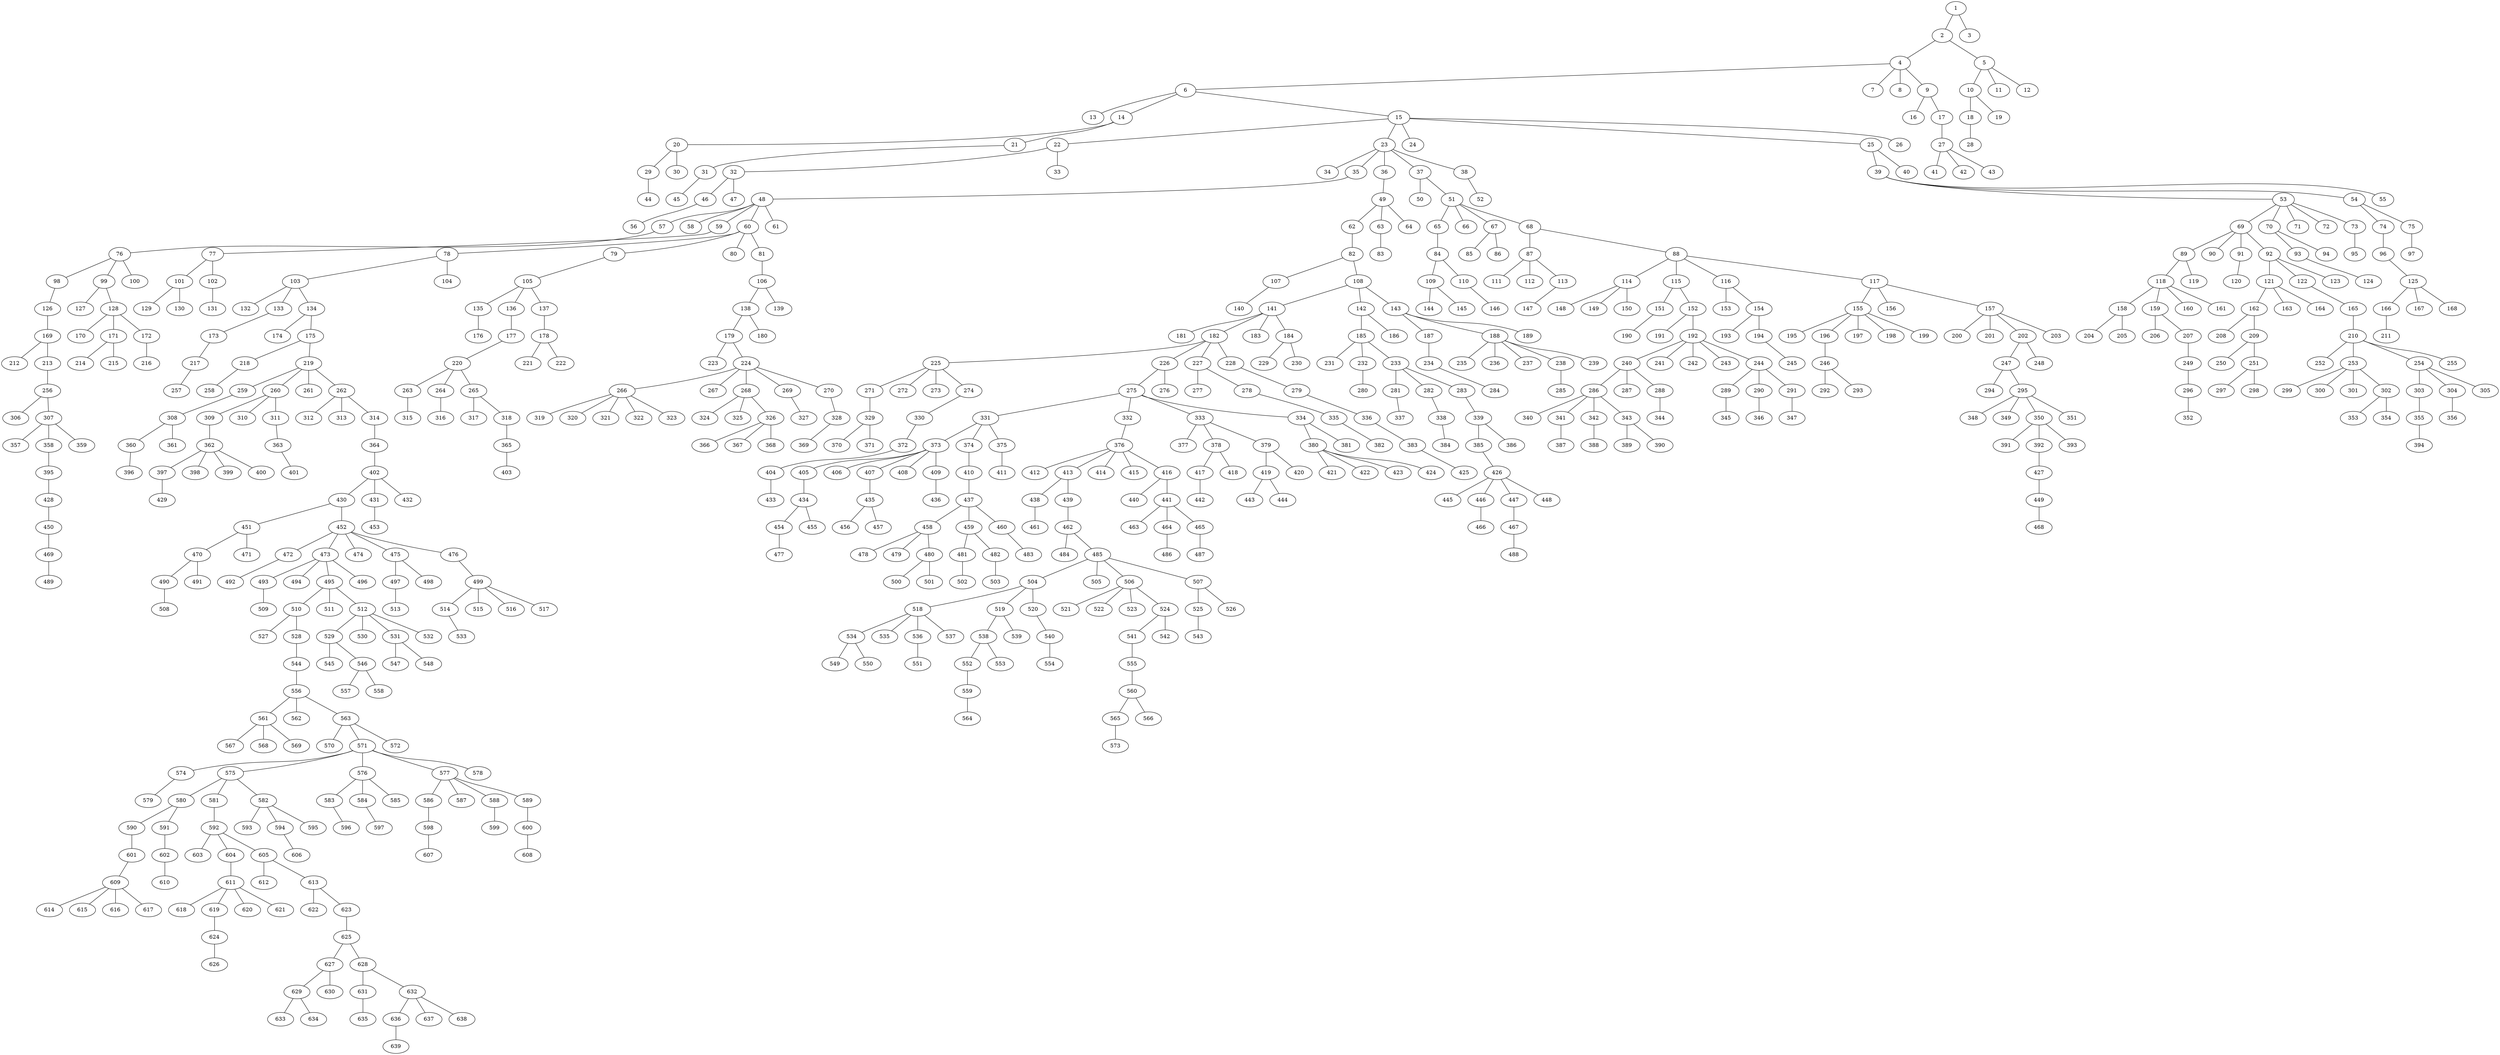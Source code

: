 graph {3066547404 [label=" 1 "];
3027245964 [label=" 2 "];
3027244204 [label=" 4 "];
3027245612 [label=" 6 "];
3027271596 [label=" 13 "];
3027245612--3027271596;
3027216652 [label=" 14 "];
3027216492 [label=" 20 "];
3027215436 [label=" 29 "];
3027217676 [label=" 44 "];
3027215436--3027217676;
3027216492--3027215436;
3027262220 [label=" 30 "];
3027216492--3027262220;
3027216652--3027216492;
3027261996 [label=" 21 "];
3028326636 [label=" 31 "];
3028292044 [label=" 45 "];
3028326636--3028292044;
3027261996--3028326636;
3027216652--3027261996;
3027245612--3027216652;
3028294892 [label=" 15 "];
3028293772 [label=" 22 "];
3028293420 [label=" 32 "];
3028293260 [label=" 46 "];
3028294156 [label=" 56 "];
3028293260--3028294156;
3028293420--3028293260;
3028254092 [label=" 47 "];
3028293420--3028254092;
3028293772--3028293420;
3028251788 [label=" 33 "];
3028293772--3028251788;
3028294892--3028293772;
3027201804 [label=" 23 "];
3027200812 [label=" 34 "];
3027201804--3027200812;
3027200364 [label=" 35 "];
3027198284 [label=" 48 "];
3027200844 [label=" 57 "];
3027201836 [label=" 76 "];
3027201068 [label=" 98 "];
3027200428 [label=" 126 "];
3027199916 [label=" 169 "];
3027199244 [label=" 212 "];
3027199916--3027199244;
3027199372 [label=" 213 "];
3027200748 [label=" 256 "];
3027199596 [label=" 306 "];
3027200748--3027199596;
3027199628 [label=" 307 "];
3027201964 [label=" 357 "];
3027199628--3027201964;
3027199884 [label=" 358 "];
3027198828 [label=" 395 "];
3027198316 [label=" 428 "];
3027199340 [label=" 450 "];
3027199020 [label=" 469 "];
3027200524 [label=" 489 "];
3027199020--3027200524;
3027199340--3027199020;
3027198316--3027199340;
3027198828--3027198316;
3027199884--3027198828;
3027199628--3027199884;
3027198380 [label=" 359 "];
3027199628--3027198380;
3027200748--3027199628;
3027199372--3027200748;
3027199916--3027199372;
3027200428--3027199916;
3027201068--3027200428;
3027201836--3027201068;
3027199180 [label=" 99 "];
3027200076 [label=" 127 "];
3027199180--3027200076;
3027200172 [label=" 128 "];
3027199116 [label=" 170 "];
3027200172--3027199116;
3027201644 [label=" 171 "];
3027201356 [label=" 214 "];
3027201644--3027201356;
3027200780 [label=" 215 "];
3027201644--3027200780;
3027200172--3027201644;
3027198604 [label=" 172 "];
3027201612 [label=" 216 "];
3027198604--3027201612;
3027200172--3027198604;
3027199180--3027200172;
3027201836--3027199180;
3027198572 [label=" 100 "];
3027201836--3027198572;
3027200844--3027201836;
3027198284--3027200844;
3028303948 [label=" 58 "];
3027198284--3028303948;
3028304044 [label=" 59 "];
3028304076 [label=" 77 "];
3028304108 [label=" 101 "];
3028304140 [label=" 129 "];
3028304108--3028304140;
3028304236 [label=" 130 "];
3028304108--3028304236;
3028304076--3028304108;
3028304364 [label=" 102 "];
3028304396 [label=" 131 "];
3028304364--3028304396;
3028304076--3028304364;
3028304044--3028304076;
3027198284--3028304044;
3028304588 [label=" 60 "];
3028304620 [label=" 78 "];
3028304652 [label=" 103 "];
3028304684 [label=" 132 "];
3028304652--3028304684;
3028304780 [label=" 133 "];
3028304812 [label=" 173 "];
3028304844 [label=" 217 "];
3028304876 [label=" 257 "];
3028304844--3028304876;
3028304812--3028304844;
3028304780--3028304812;
3028304652--3028304780;
3028305068 [label=" 134 "];
3028305100 [label=" 174 "];
3028305068--3028305100;
3028305196 [label=" 175 "];
3028305228 [label=" 218 "];
3028305260 [label=" 258 "];
3028305228--3028305260;
3028305196--3028305228;
3028305388 [label=" 219 "];
3028305420 [label=" 259 "];
3028305452 [label=" 308 "];
3028305484 [label=" 360 "];
3028305516 [label=" 396 "];
3028305484--3028305516;
3028305452--3028305484;
3028305644 [label=" 361 "];
3028305452--3028305644;
3028305420--3028305452;
3028305388--3028305420;
3028305804 [label=" 260 "];
3028305836 [label=" 309 "];
3028305868 [label=" 362 "];
3028305900 [label=" 397 "];
3028305932 [label=" 429 "];
3028305900--3028305932;
3028305868--3028305900;
3028306060 [label=" 398 "];
3028305868--3028306060;
3028306156 [label=" 399 "];
3028305868--3028306156;
3028306252 [label=" 400 "];
3028305868--3028306252;
3028305836--3028305868;
3028305804--3028305836;
3028306412 [label=" 310 "];
3028305804--3028306412;
3028306508 [label=" 311 "];
3028306540 [label=" 363 "];
3028306572 [label=" 401 "];
3028306540--3028306572;
3028306508--3028306540;
3028305804--3028306508;
3028305388--3028305804;
3028306764 [label=" 261 "];
3028305388--3028306764;
3028306860 [label=" 262 "];
3028306892 [label=" 312 "];
3028306860--3028306892;
3028306988 [label=" 313 "];
3028306860--3028306988;
3028307084 [label=" 314 "];
3028307116 [label=" 364 "];
3028307148 [label=" 402 "];
3028307180 [label=" 430 "];
3028307212 [label=" 451 "];
3028307244 [label=" 470 "];
3028307276 [label=" 490 "];
3028307308 [label=" 508 "];
3028307276--3028307308;
3028307244--3028307276;
3028307436 [label=" 491 "];
3028307244--3028307436;
3028307212--3028307244;
3028307564 [label=" 471 "];
3028307212--3028307564;
3028307180--3028307212;
3028307692 [label=" 452 "];
3028307724 [label=" 472 "];
3028307756 [label=" 492 "];
3028307724--3028307756;
3028307692--3028307724;
3028307884 [label=" 473 "];
3028307916 [label=" 493 "];
3028307948 [label=" 509 "];
3028307916--3028307948;
3028307884--3028307916;
3027306924 [label=" 494 "];
3028307884--3027306924;
3027308300 [label=" 495 "];
3027306252 [label=" 510 "];
3027307884 [label=" 527 "];
3027306252--3027307884;
3027306572 [label=" 528 "];
3027308140 [label=" 544 "];
3027308460 [label=" 556 "];
3027307468 [label=" 561 "];
3027304716 [label=" 567 "];
3027307468--3027304716;
3027307916 [label=" 568 "];
3027307468--3027307916;
3027305196 [label=" 569 "];
3027307468--3027305196;
3027308460--3027307468;
3027306988 [label=" 562 "];
3027308460--3027306988;
3027304588 [label=" 563 "];
3027307948 [label=" 570 "];
3027304588--3027307948;
3027306636 [label=" 571 "];
3027308524 [label=" 574 "];
3027304492 [label=" 579 "];
3027308524--3027304492;
3027306636--3027308524;
3027306668 [label=" 575 "];
3027306540 [label=" 580 "];
3027306828 [label=" 590 "];
3027308428 [label=" 601 "];
3027304940 [label=" 609 "];
3027304524 [label=" 614 "];
3027304940--3027304524;
3027305228 [label=" 615 "];
3027304940--3027305228;
3027305004 [label=" 616 "];
3027304940--3027305004;
3027308268 [label=" 617 "];
3027304940--3027308268;
3027308428--3027304940;
3027306828--3027308428;
3027306540--3027306828;
3027306700 [label=" 591 "];
3027306156 [label=" 602 "];
3027307724 [label=" 610 "];
3027306156--3027307724;
3027306700--3027306156;
3027306540--3027306700;
3027306668--3027306540;
3027306764 [label=" 581 "];
3027304620 [label=" 592 "];
3027305772 [label=" 603 "];
3027304620--3027305772;
3027307244 [label=" 604 "];
3027306604 [label=" 611 "];
3027305324 [label=" 618 "];
3027306604--3027305324;
3027305740 [label=" 619 "];
3027306124 [label=" 624 "];
3027307116 [label=" 626 "];
3027306124--3027307116;
3027305740--3027306124;
3027306604--3027305740;
3027308332 [label=" 620 "];
3027306604--3027308332;
3027307660 [label=" 621 "];
3027306604--3027307660;
3027307244--3027306604;
3027304620--3027307244;
3027307436 [label=" 605 "];
3027305868 [label=" 612 "];
3027307436--3027305868;
3027308172 [label=" 613 "];
3027305580 [label=" 622 "];
3027308172--3027305580;
3027308364 [label=" 623 "];
3027304684 [label=" 625 "];
3027305132 [label=" 627 "];
3027304780 [label=" 629 "];
3027307020 [label=" 633 "];
3027304780--3027307020;
3027307276 [label=" 634 "];
3027304780--3027307276;
3027305132--3027304780;
3027304908 [label=" 630 "];
3027305132--3027304908;
3027304684--3027305132;
3027284140 [label=" 628 "];
3027284204 [label=" 631 "];
3027284236 [label=" 635 "];
3027284204--3027284236;
3027284140--3027284204;
3027284396 [label=" 632 "];
3027284460 [label=" 636 "];
3027284492 [label=" 639 "];
3027284460--3027284492;
3027284396--3027284460;
3027284620 [label=" 637 "];
3027284396--3027284620;
3027284716 [label=" 638 "];
3027284396--3027284716;
3027284140--3027284396;
3027304684--3027284140;
3027308364--3027304684;
3027308172--3027308364;
3027307436--3027308172;
3027304620--3027307436;
3027306764--3027304620;
3027306668--3027306764;
3027285100 [label=" 582 "];
3027285132 [label=" 593 "];
3027285100--3027285132;
3027285260 [label=" 594 "];
3027285292 [label=" 606 "];
3027285260--3027285292;
3027285100--3027285260;
3027285420 [label=" 595 "];
3027285100--3027285420;
3027306668--3027285100;
3027306636--3027306668;
3027285612 [label=" 576 "];
3027285676 [label=" 583 "];
3027285708 [label=" 596 "];
3027285676--3027285708;
3027285612--3027285676;
3027285868 [label=" 584 "];
3027285900 [label=" 597 "];
3027285868--3027285900;
3027285612--3027285868;
3027286028 [label=" 585 "];
3027285612--3027286028;
3027306636--3027285612;
3027286188 [label=" 577 "];
3027286252 [label=" 586 "];
3027286316 [label=" 598 "];
3027286348 [label=" 607 "];
3027286316--3027286348;
3027286252--3027286316;
3027286188--3027286252;
3027286508 [label=" 587 "];
3027286188--3027286508;
3027286636 [label=" 588 "];
3027286668 [label=" 599 "];
3027286636--3027286668;
3027286188--3027286636;
3027286828 [label=" 589 "];
3027286892 [label=" 600 "];
3027286924 [label=" 608 "];
3027286892--3027286924;
3027286828--3027286892;
3027286188--3027286828;
3027306636--3027286188;
3027287116 [label=" 578 "];
3027306636--3027287116;
3027304588--3027306636;
3027287244 [label=" 572 "];
3027304588--3027287244;
3027308460--3027304588;
3027308140--3027308460;
3027306572--3027308140;
3027306252--3027306572;
3027308300--3027306252;
3027287500 [label=" 511 "];
3027308300--3027287500;
3027287628 [label=" 512 "];
3027287692 [label=" 529 "];
3027287724 [label=" 545 "];
3027287692--3027287724;
3027287852 [label=" 546 "];
3027287884 [label=" 557 "];
3027287852--3027287884;
3027287980 [label=" 558 "];
3027287852--3027287980;
3027287692--3027287852;
3027287628--3027287692;
3027271980 [label=" 530 "];
3027287628--3027271980;
3027274156 [label=" 531 "];
3027273548 [label=" 547 "];
3027274156--3027273548;
3027273708 [label=" 548 "];
3027274156--3027273708;
3027287628--3027274156;
3027274412 [label=" 532 "];
3027287628--3027274412;
3027308300--3027287628;
3028307884--3027308300;
3027271852 [label=" 496 "];
3028307884--3027271852;
3028307692--3028307884;
3027274380 [label=" 474 "];
3028307692--3027274380;
3027273004 [label=" 475 "];
3027273132 [label=" 497 "];
3027272460 [label=" 513 "];
3027273132--3027272460;
3027273004--3027273132;
3027272556 [label=" 498 "];
3027273004--3027272556;
3028307692--3027273004;
3027274060 [label=" 476 "];
3027273772 [label=" 499 "];
3027271756 [label=" 514 "];
3027272364 [label=" 533 "];
3027271756--3027272364;
3027273772--3027271756;
3027274924 [label=" 515 "];
3027273772--3027274924;
3027272076 [label=" 516 "];
3027273772--3027272076;
3027272428 [label=" 517 "];
3027273772--3027272428;
3027274060--3027273772;
3028307692--3027274060;
3028307180--3028307692;
3028307148--3028307180;
3027274316 [label=" 431 "];
3027274700 [label=" 453 "];
3027274316--3027274700;
3028307148--3027274316;
3027274892 [label=" 432 "];
3028307148--3027274892;
3028307116--3028307148;
3028307084--3028307116;
3028306860--3028307084;
3028305388--3028306860;
3028305196--3028305388;
3028305068--3028305196;
3028304652--3028305068;
3028304620--3028304652;
3027274540 [label=" 104 "];
3028304620--3027274540;
3028304588--3028304620;
3027274508 [label=" 79 "];
3027275692 [label=" 105 "];
3027273740 [label=" 135 "];
3027272492 [label=" 176 "];
3027273740--3027272492;
3027275692--3027273740;
3027272588 [label=" 136 "];
3027272652 [label=" 177 "];
3027274636 [label=" 220 "];
3027275532 [label=" 263 "];
3027272012 [label=" 315 "];
3027275532--3027272012;
3027274636--3027275532;
3027272140 [label=" 264 "];
3027273580 [label=" 316 "];
3027272140--3027273580;
3027274636--3027272140;
3027275404 [label=" 265 "];
3027272780 [label=" 317 "];
3027275404--3027272780;
3027273196 [label=" 318 "];
3027275756 [label=" 365 "];
3027274668 [label=" 403 "];
3027275756--3027274668;
3027273196--3027275756;
3027275404--3027273196;
3027274636--3027275404;
3027272652--3027274636;
3027272588--3027272652;
3027275692--3027272588;
3027247884 [label=" 137 "];
3027250892 [label=" 178 "];
3027250828 [label=" 221 "];
3027250892--3027250828;
3027247596 [label=" 222 "];
3027250892--3027247596;
3027247884--3027250892;
3027275692--3027247884;
3027274508--3027275692;
3028304588--3027274508;
3027248332 [label=" 80 "];
3028304588--3027248332;
3027247404 [label=" 81 "];
3027251020 [label=" 106 "];
3027248684 [label=" 138 "];
3027250924 [label=" 179 "];
3027248204 [label=" 223 "];
3027250924--3027248204;
3027247340 [label=" 224 "];
3027249036 [label=" 266 "];
3027247948 [label=" 319 "];
3027249036--3027247948;
3027250988 [label=" 320 "];
3027249036--3027250988;
3027247468 [label=" 321 "];
3027249036--3027247468;
3027249004 [label=" 322 "];
3027249036--3027249004;
3027247532 [label=" 323 "];
3027249036--3027247532;
3027247340--3027249036;
3027247692 [label=" 267 "];
3027247340--3027247692;
3027248652 [label=" 268 "];
3027249868 [label=" 324 "];
3027248652--3027249868;
3027248748 [label=" 325 "];
3027248652--3027248748;
3027249484 [label=" 326 "];
3027249740 [label=" 366 "];
3027249484--3027249740;
3027247148 [label=" 367 "];
3027249484--3027247148;
3027247436 [label=" 368 "];
3027249484--3027247436;
3027248652--3027249484;
3027247340--3027248652;
3027248876 [label=" 269 "];
3027247724 [label=" 327 "];
3027248876--3027247724;
3027247340--3027248876;
3027250220 [label=" 270 "];
3027249996 [label=" 328 "];
3027247212 [label=" 369 "];
3027249996--3027247212;
3027250220--3027249996;
3027247340--3027250220;
3027250924--3027247340;
3027248684--3027250924;
3027250348 [label=" 180 "];
3027248684--3027250348;
3027251020--3027248684;
3027251084 [label=" 139 "];
3027251020--3027251084;
3027247404--3027251020;
3028304588--3027247404;
3027198284--3028304588;
3027249548 [label=" 61 "];
3027198284--3027249548;
3027200364--3027198284;
3027201804--3027200364;
3027250668 [label=" 36 "];
3027250508 [label=" 49 "];
3027249612 [label=" 62 "];
3027249580 [label=" 82 "];
3027249068 [label=" 107 "];
3027250572 [label=" 140 "];
3027249068--3027250572;
3027249580--3027249068;
3027250444 [label=" 108 "];
3027249132 [label=" 141 "];
3027248908 [label=" 181 "];
3027249132--3027248908;
3027257164 [label=" 182 "];
3027255980 [label=" 225 "];
3027256172 [label=" 271 "];
3027257964 [label=" 329 "];
3027257356 [label=" 370 "];
3027257964--3027257356;
3027256108 [label=" 371 "];
3027257964--3027256108;
3027256172--3027257964;
3027255980--3027256172;
3027258380 [label=" 272 "];
3027255980--3027258380;
3027255596 [label=" 273 "];
3027255980--3027255596;
3027256588 [label=" 274 "];
3027256492 [label=" 330 "];
3027256012 [label=" 372 "];
3027258540 [label=" 404 "];
3027259052 [label=" 433 "];
3027258540--3027259052;
3027256012--3027258540;
3027256492--3027256012;
3027256588--3027256492;
3027255980--3027256588;
3027257164--3027255980;
3027255500 [label=" 226 "];
3027257740 [label=" 275 "];
3027257004 [label=" 331 "];
3027256428 [label=" 373 "];
3027255692 [label=" 405 "];
3027256620 [label=" 434 "];
3027257772 [label=" 454 "];
3027257516 [label=" 477 "];
3027257772--3027257516;
3027256620--3027257772;
3027258092 [label=" 455 "];
3027256620--3027258092;
3027255692--3027256620;
3027256428--3027255692;
3027255884 [label=" 406 "];
3027256428--3027255884;
3027256876 [label=" 407 "];
3027258572 [label=" 435 "];
3027258284 [label=" 456 "];
3027258572--3027258284;
3027256524 [label=" 457 "];
3027258572--3027256524;
3027256876--3027258572;
3027256428--3027256876;
3027256236 [label=" 408 "];
3027256428--3027256236;
3027256396 [label=" 409 "];
3027259340 [label=" 436 "];
3027256396--3027259340;
3027256428--3027256396;
3027257004--3027256428;
3027255852 [label=" 374 "];
3027259276 [label=" 410 "];
3027256748 [label=" 437 "];
3027258988 [label=" 458 "];
3027258892 [label=" 478 "];
3027258988--3027258892;
3027258156 [label=" 479 "];
3027258988--3027258156;
3027256908 [label=" 480 "];
3027258828 [label=" 500 "];
3027256908--3027258828;
3027258796 [label=" 501 "];
3027256908--3027258796;
3027258988--3027256908;
3027256748--3027258988;
3027257228 [label=" 459 "];
3027258476 [label=" 481 "];
3027257292 [label=" 502 "];
3027258476--3027257292;
3027257228--3027258476;
3027255756 [label=" 482 "];
3027255820 [label=" 503 "];
3027255756--3027255820;
3027257228--3027255756;
3027256748--3027257228;
3027258444 [label=" 460 "];
3027258412 [label=" 483 "];
3027258444--3027258412;
3027256748--3027258444;
3027259276--3027256748;
3027255852--3027259276;
3027257004--3027255852;
3027322380 [label=" 375 "];
3027321900 [label=" 411 "];
3027322380--3027321900;
3027257004--3027322380;
3027257740--3027257004;
3027322412 [label=" 332 "];
3027323308 [label=" 376 "];
3027321580 [label=" 412 "];
3027323308--3027321580;
3027321740 [label=" 413 "];
3027322732 [label=" 438 "];
3027322092 [label=" 461 "];
3027322732--3027322092;
3027321740--3027322732;
3027322060 [label=" 439 "];
3027322604 [label=" 462 "];
3027321164 [label=" 484 "];
3027322604--3027321164;
3027324812 [label=" 485 "];
3027321548 [label=" 504 "];
3027324364 [label=" 518 "];
3027321100 [label=" 534 "];
3027322796 [label=" 549 "];
3027321100--3027322796;
3027321004 [label=" 550 "];
3027321100--3027321004;
3027324364--3027321100;
3027322668 [label=" 535 "];
3027324364--3027322668;
3027322188 [label=" 536 "];
3027321804 [label=" 551 "];
3027322188--3027321804;
3027324364--3027322188;
3027320972 [label=" 537 "];
3027324364--3027320972;
3027321548--3027324364;
3027321420 [label=" 519 "];
3027324908 [label=" 538 "];
3027324300 [label=" 552 "];
3027322572 [label=" 559 "];
3027322220 [label=" 564 "];
3027322572--3027322220;
3027324300--3027322572;
3027324908--3027324300;
3027323116 [label=" 553 "];
3027324908--3027323116;
3027321420--3027324908;
3027324236 [label=" 539 "];
3027321420--3027324236;
3027321548--3027321420;
3027323532 [label=" 520 "];
3027322540 [label=" 540 "];
3027323756 [label=" 554 "];
3027322540--3027323756;
3027323532--3027322540;
3027321548--3027323532;
3027324812--3027321548;
3027324044 [label=" 505 "];
3027324812--3027324044;
3027322828 [label=" 506 "];
3027321452 [label=" 521 "];
3027322828--3027321452;
3027324108 [label=" 522 "];
3027322828--3027324108;
3027324140 [label=" 523 "];
3027322828--3027324140;
3027321132 [label=" 524 "];
3027322348 [label=" 541 "];
3027324268 [label=" 555 "];
3027324844 [label=" 560 "];
3027324524 [label=" 565 "];
3027322988 [label=" 573 "];
3027324524--3027322988;
3027324844--3027324524;
3027323916 [label=" 566 "];
3027324844--3027323916;
3027324268--3027324844;
3027322348--3027324268;
3027321132--3027322348;
3027237036 [label=" 542 "];
3027321132--3027237036;
3027322828--3027321132;
3027324812--3027322828;
3027236684 [label=" 507 "];
3027235660 [label=" 525 "];
3027235340 [label=" 543 "];
3027235660--3027235340;
3027236684--3027235660;
3027236044 [label=" 526 "];
3027236684--3027236044;
3027324812--3027236684;
3027322604--3027324812;
3027322060--3027322604;
3027321740--3027322060;
3027323308--3027321740;
3027238572 [label=" 414 "];
3027323308--3027238572;
3027236652 [label=" 415 "];
3027323308--3027236652;
3027236108 [label=" 416 "];
3027235692 [label=" 440 "];
3027236108--3027235692;
3027236364 [label=" 441 "];
3027237004 [label=" 463 "];
3027236364--3027237004;
3027237676 [label=" 464 "];
3027237228 [label=" 486 "];
3027237676--3027237228;
3027236364--3027237676;
3027235820 [label=" 465 "];
3027236876 [label=" 487 "];
3027235820--3027236876;
3027236364--3027235820;
3027236108--3027236364;
3027323308--3027236108;
3027322412--3027323308;
3027257740--3027322412;
3027238348 [label=" 333 "];
3027235276 [label=" 377 "];
3027238348--3027235276;
3027238508 [label=" 378 "];
3027238700 [label=" 417 "];
3027237100 [label=" 442 "];
3027238700--3027237100;
3027238508--3027238700;
3027237356 [label=" 418 "];
3027238508--3027237356;
3027238348--3027238508;
3027237836 [label=" 379 "];
3027238092 [label=" 419 "];
3027238604 [label=" 443 "];
3027238092--3027238604;
3027235020 [label=" 444 "];
3027238092--3027235020;
3027237836--3027238092;
3027235372 [label=" 420 "];
3027237836--3027235372;
3027238348--3027237836;
3027257740--3027238348;
3027235404 [label=" 334 "];
3027235724 [label=" 380 "];
3027235180 [label=" 421 "];
3027235724--3027235180;
3027235564 [label=" 422 "];
3027235724--3027235564;
3027235596 [label=" 423 "];
3027235724--3027235596;
3027237580 [label=" 424 "];
3027235724--3027237580;
3027235404--3027235724;
3027236780 [label=" 381 "];
3027235404--3027236780;
3027257740--3027235404;
3027255500--3027257740;
3027237740 [label=" 276 "];
3027255500--3027237740;
3027257164--3027255500;
3027236716 [label=" 227 "];
3027237932 [label=" 277 "];
3027236716--3027237932;
3027235148 [label=" 278 "];
3027237964 [label=" 335 "];
3027237804 [label=" 382 "];
3027237964--3027237804;
3027235148--3027237964;
3027236716--3027235148;
3027257164--3027236716;
3027234604 [label=" 228 "];
3027234668 [label=" 279 "];
3027234764 [label=" 336 "];
3027233164 [label=" 383 "];
3027230764 [label=" 425 "];
3027233164--3027230764;
3027234764--3027233164;
3027234668--3027234764;
3027234604--3027234668;
3027257164--3027234604;
3027249132--3027257164;
3027231884 [label=" 183 "];
3027249132--3027231884;
3027232204 [label=" 184 "];
3027231372 [label=" 229 "];
3027232204--3027231372;
3027232364 [label=" 230 "];
3027232204--3027232364;
3027249132--3027232204;
3027250444--3027249132;
3027231052 [label=" 142 "];
3027230988 [label=" 185 "];
3027230796 [label=" 231 "];
3027230988--3027230796;
3027231244 [label=" 232 "];
3027233868 [label=" 280 "];
3027231244--3027233868;
3027230988--3027231244;
3027231532 [label=" 233 "];
3027231596 [label=" 281 "];
3027232108 [label=" 337 "];
3027231596--3027232108;
3027231532--3027231596;
3027232044 [label=" 282 "];
3027232012 [label=" 338 "];
3027231820 [label=" 384 "];
3027232012--3027231820;
3027232044--3027232012;
3027231532--3027232044;
3027233740 [label=" 283 "];
3027232268 [label=" 339 "];
3027232396 [label=" 385 "];
3027232428 [label=" 426 "];
3027232460 [label=" 445 "];
3027232428--3027232460;
3027232556 [label=" 446 "];
3027232588 [label=" 466 "];
3027232556--3027232588;
3027232428--3027232556;
3027232716 [label=" 447 "];
3027232780 [label=" 467 "];
3027232812 [label=" 488 "];
3027232780--3027232812;
3027232716--3027232780;
3027232428--3027232716;
3027232972 [label=" 448 "];
3027232428--3027232972;
3027232396--3027232428;
3027232268--3027232396;
3027233196 [label=" 386 "];
3027232268--3027233196;
3027233740--3027232268;
3027231532--3027233740;
3027230988--3027231532;
3027231052--3027230988;
3027233420 [label=" 186 "];
3027231052--3027233420;
3027250444--3027231052;
3027233612 [label=" 143 "];
3027233676 [label=" 187 "];
3027233932 [label=" 234 "];
3027233964 [label=" 284 "];
3027233932--3027233964;
3027233676--3027233932;
3027233612--3027233676;
3027234092 [label=" 188 "];
3027234188 [label=" 235 "];
3027234092--3027234188;
3027234284 [label=" 236 "];
3027234092--3027234284;
3027234380 [label=" 237 "];
3027234092--3027234380;
3027234508 [label=" 238 "];
3027234572 [label=" 285 "];
3027234508--3027234572;
3027234092--3027234508;
3027218572 [label=" 239 "];
3027234092--3027218572;
3027233612--3027234092;
3027218700 [label=" 189 "];
3027233612--3027218700;
3027250444--3027233612;
3027249580--3027250444;
3027249612--3027249580;
3027250508--3027249612;
3027218956 [label=" 63 "];
3027218988 [label=" 83 "];
3027218956--3027218988;
3027250508--3027218956;
3027219116 [label=" 64 "];
3027250508--3027219116;
3027250668--3027250508;
3027201804--3027250668;
3027219308 [label=" 37 "];
3027219340 [label=" 50 "];
3027219308--3027219340;
3027219468 [label=" 51 "];
3027219532 [label=" 65 "];
3027219596 [label=" 84 "];
3027219660 [label=" 109 "];
3027219692 [label=" 144 "];
3027219660--3027219692;
3027219788 [label=" 145 "];
3027219660--3027219788;
3027219596--3027219660;
3027219948 [label=" 110 "];
3027219980 [label=" 146 "];
3027219948--3027219980;
3027219596--3027219948;
3027219532--3027219596;
3027219468--3027219532;
3027220172 [label=" 66 "];
3027219468--3027220172;
3027220300 [label=" 67 "];
3027220332 [label=" 85 "];
3027220300--3027220332;
3027220428 [label=" 86 "];
3027220300--3027220428;
3027219468--3027220300;
3027220588 [label=" 68 "];
3027220652 [label=" 87 "];
3027220684 [label=" 111 "];
3027220652--3027220684;
3027220780 [label=" 112 "];
3027220652--3027220780;
3027220908 [label=" 113 "];
3027220940 [label=" 147 "];
3027220908--3027220940;
3027220652--3027220908;
3027220588--3027220652;
3027221132 [label=" 88 "];
3027221196 [label=" 114 "];
3027221228 [label=" 148 "];
3027221196--3027221228;
3027221324 [label=" 149 "];
3027221196--3027221324;
3027221420 [label=" 150 "];
3027221196--3027221420;
3027221132--3027221196;
3027221580 [label=" 115 "];
3027221644 [label=" 151 "];
3027221676 [label=" 190 "];
3027221644--3027221676;
3027221580--3027221644;
3027221836 [label=" 152 "];
3027221868 [label=" 191 "];
3027221836--3027221868;
3027221996 [label=" 192 "];
3027222060 [label=" 240 "];
3027222124 [label=" 286 "];
3027222156 [label=" 340 "];
3027222124--3027222156;
3027222284 [label=" 341 "];
3027222316 [label=" 387 "];
3027222284--3027222316;
3027222124--3027222284;
3027222476 [label=" 342 "];
3027222508 [label=" 388 "];
3027222476--3027222508;
3027222124--3027222476;
3027331020 [label=" 343 "];
3027330924 [label=" 389 "];
3027331020--3027330924;
3027333036 [label=" 390 "];
3027331020--3027333036;
3027222124--3027331020;
3027222060--3027222124;
3027332524 [label=" 287 "];
3027222060--3027332524;
3027329996 [label=" 288 "];
3027330060 [label=" 344 "];
3027329996--3027330060;
3027222060--3027329996;
3027221996--3027222060;
3027329292 [label=" 241 "];
3027221996--3027329292;
3027330636 [label=" 242 "];
3027221996--3027330636;
3027331084 [label=" 243 "];
3027221996--3027331084;
3027332364 [label=" 244 "];
3027330860 [label=" 289 "];
3027331692 [label=" 345 "];
3027330860--3027331692;
3027332364--3027330860;
3027330092 [label=" 290 "];
3027329548 [label=" 346 "];
3027330092--3027329548;
3027332364--3027330092;
3027330892 [label=" 291 "];
3027331116 [label=" 347 "];
3027330892--3027331116;
3027332364--3027330892;
3027221996--3027332364;
3027221836--3027221996;
3027221580--3027221836;
3027221132--3027221580;
3027329388 [label=" 116 "];
3027330572 [label=" 153 "];
3027329388--3027330572;
3027330124 [label=" 154 "];
3027329484 [label=" 193 "];
3027330124--3027329484;
3027329900 [label=" 194 "];
3027331948 [label=" 245 "];
3027329900--3027331948;
3027330124--3027329900;
3027329388--3027330124;
3027221132--3027329388;
3027331148 [label=" 117 "];
3027329932 [label=" 155 "];
3027330156 [label=" 195 "];
3027329932--3027330156;
3027332620 [label=" 196 "];
3027332972 [label=" 246 "];
3027332652 [label=" 292 "];
3027332972--3027332652;
3027332556 [label=" 293 "];
3027332972--3027332556;
3027332620--3027332972;
3027329932--3027332620;
3027330668 [label=" 197 "];
3027329932--3027330668;
3027330764 [label=" 198 "];
3027329932--3027330764;
3027331276 [label=" 199 "];
3027329932--3027331276;
3027331148--3027329932;
3027332140 [label=" 156 "];
3027331148--3027332140;
3027332908 [label=" 157 "];
3027331788 [label=" 200 "];
3027332908--3027331788;
3027332172 [label=" 201 "];
3027332908--3027332172;
3027331724 [label=" 202 "];
3027330188 [label=" 247 "];
3027330284 [label=" 294 "];
3027330188--3027330284;
3027330732 [label=" 295 "];
3027329740 [label=" 348 "];
3027330732--3027329740;
3027330796 [label=" 349 "];
3027330732--3027330796;
3027325068 [label=" 350 "];
3027325100 [label=" 391 "];
3027325068--3027325100;
3027325228 [label=" 392 "];
3027325292 [label=" 427 "];
3027325356 [label=" 449 "];
3027325388 [label=" 468 "];
3027325356--3027325388;
3027325292--3027325356;
3027325228--3027325292;
3027325068--3027325228;
3027325580 [label=" 393 "];
3027325068--3027325580;
3027330732--3027325068;
3027325708 [label=" 351 "];
3027330732--3027325708;
3027330188--3027330732;
3027331724--3027330188;
3027325868 [label=" 248 "];
3027331724--3027325868;
3027332908--3027331724;
3027325996 [label=" 203 "];
3027332908--3027325996;
3027331148--3027332908;
3027221132--3027331148;
3027220588--3027221132;
3027219468--3027220588;
3027219308--3027219468;
3027201804--3027219308;
3027326316 [label=" 38 "];
3027326348 [label=" 52 "];
3027326316--3027326348;
3027201804--3027326316;
3028294892--3027201804;
3027326508 [label=" 24 "];
3028294892--3027326508;
3027326636 [label=" 25 "];
3027326700 [label=" 39 "];
3027326764 [label=" 53 "];
3027326828 [label=" 69 "];
3027326892 [label=" 89 "];
3027326956 [label=" 118 "];
3027327020 [label=" 158 "];
3027327052 [label=" 204 "];
3027327020--3027327052;
3027327148 [label=" 205 "];
3027327020--3027327148;
3027326956--3027327020;
3027327308 [label=" 159 "];
3027327340 [label=" 206 "];
3027327308--3027327340;
3027327468 [label=" 207 "];
3027327532 [label=" 249 "];
3027327596 [label=" 296 "];
3027327628 [label=" 352 "];
3027327596--3027327628;
3027327532--3027327596;
3027327468--3027327532;
3027327308--3027327468;
3027326956--3027327308;
3027327852 [label=" 160 "];
3027326956--3027327852;
3027327948 [label=" 161 "];
3027326956--3027327948;
3027326892--3027326956;
3027328076 [label=" 119 "];
3027326892--3027328076;
3027326828--3027326892;
3027328204 [label=" 90 "];
3027326828--3027328204;
3027328332 [label=" 91 "];
3027328364 [label=" 120 "];
3027328332--3027328364;
3027326828--3027328332;
3027328524 [label=" 92 "];
3027328588 [label=" 121 "];
3027328652 [label=" 162 "];
3027328684 [label=" 208 "];
3027328652--3027328684;
3027328812 [label=" 209 "];
3027328844 [label=" 250 "];
3027328812--3027328844;
3027328972 [label=" 251 "];
3027329004 [label=" 297 "];
3027328972--3027329004;
3027288172 [label=" 298 "];
3027328972--3027288172;
3027328812--3027328972;
3027328652--3027328812;
3027328588--3027328652;
3027288364 [label=" 163 "];
3027328588--3027288364;
3027288460 [label=" 164 "];
3027328588--3027288460;
3027328524--3027328588;
3027288620 [label=" 122 "];
3027288684 [label=" 165 "];
3027288748 [label=" 210 "];
3027288780 [label=" 252 "];
3027288748--3027288780;
3027288908 [label=" 253 "];
3027288940 [label=" 299 "];
3027288908--3027288940;
3027289036 [label=" 300 "];
3027288908--3027289036;
3027289132 [label=" 301 "];
3027288908--3027289132;
3027289260 [label=" 302 "];
3027289292 [label=" 353 "];
3027289260--3027289292;
3027289388 [label=" 354 "];
3027289260--3027289388;
3027288908--3027289260;
3027288748--3027288908;
3027289580 [label=" 254 "];
3027289644 [label=" 303 "];
3027289708 [label=" 355 "];
3027289740 [label=" 394 "];
3027289708--3027289740;
3027289644--3027289708;
3027289580--3027289644;
3027289932 [label=" 304 "];
3027289964 [label=" 356 "];
3027289932--3027289964;
3027289580--3027289932;
3027290092 [label=" 305 "];
3027289580--3027290092;
3027288748--3027289580;
3027290220 [label=" 255 "];
3027288748--3027290220;
3027288684--3027288748;
3027288620--3027288684;
3027328524--3027288620;
3027290412 [label=" 123 "];
3027328524--3027290412;
3027326828--3027328524;
3027326764--3027326828;
3027290604 [label=" 70 "];
3027290668 [label=" 93 "];
3027290700 [label=" 124 "];
3027290668--3027290700;
3027290604--3027290668;
3027290828 [label=" 94 "];
3027290604--3027290828;
3027326764--3027290604;
3027290956 [label=" 71 "];
3027326764--3027290956;
3027291052 [label=" 72 "];
3027326764--3027291052;
3027291180 [label=" 73 "];
3027291212 [label=" 95 "];
3027291180--3027291212;
3027326764--3027291180;
3027326700--3027326764;
3027291404 [label=" 54 "];
3027291468 [label=" 74 "];
3027291532 [label=" 96 "];
3027291596 [label=" 125 "];
3027291660 [label=" 166 "];
3027291692 [label=" 211 "];
3027291660--3027291692;
3027291596--3027291660;
3027291820 [label=" 167 "];
3027291596--3027291820;
3027291916 [label=" 168 "];
3027291596--3027291916;
3027291532--3027291596;
3027291468--3027291532;
3027291404--3027291468;
3027292140 [label=" 75 "];
3027299692 [label=" 97 "];
3027292140--3027299692;
3027291404--3027292140;
3027326700--3027291404;
3027298252 [label=" 55 "];
3027326700--3027298252;
3027326636--3027326700;
3027297580 [label=" 40 "];
3027326636--3027297580;
3028294892--3027326636;
3027299948 [label=" 26 "];
3028294892--3027299948;
3027245612--3028294892;
3027244204--3027245612;
3027297420 [label=" 7 "];
3027244204--3027297420;
3027299564 [label=" 8 "];
3027244204--3027299564;
3027297164 [label=" 9 "];
3027299404 [label=" 16 "];
3027297164--3027299404;
3027300332 [label=" 17 "];
3027299308 [label=" 27 "];
3027297676 [label=" 41 "];
3027299308--3027297676;
3027298732 [label=" 42 "];
3027299308--3027298732;
3027297068 [label=" 43 "];
3027299308--3027297068;
3027300332--3027299308;
3027297164--3027300332;
3027244204--3027297164;
3027245964--3027244204;
3027298764 [label=" 5 "];
3027300076 [label=" 10 "];
3027299276 [label=" 18 "];
3027298348 [label=" 28 "];
3027299276--3027298348;
3027300076--3027299276;
3027298572 [label=" 19 "];
3027300076--3027298572;
3027298764--3027300076;
3027296652 [label=" 11 "];
3027298764--3027296652;
3027299980 [label=" 12 "];
3027298764--3027299980;
3027245964--3027298764;
3066547404--3027245964;
3027297900 [label=" 3 "];
3066547404--3027297900;
}